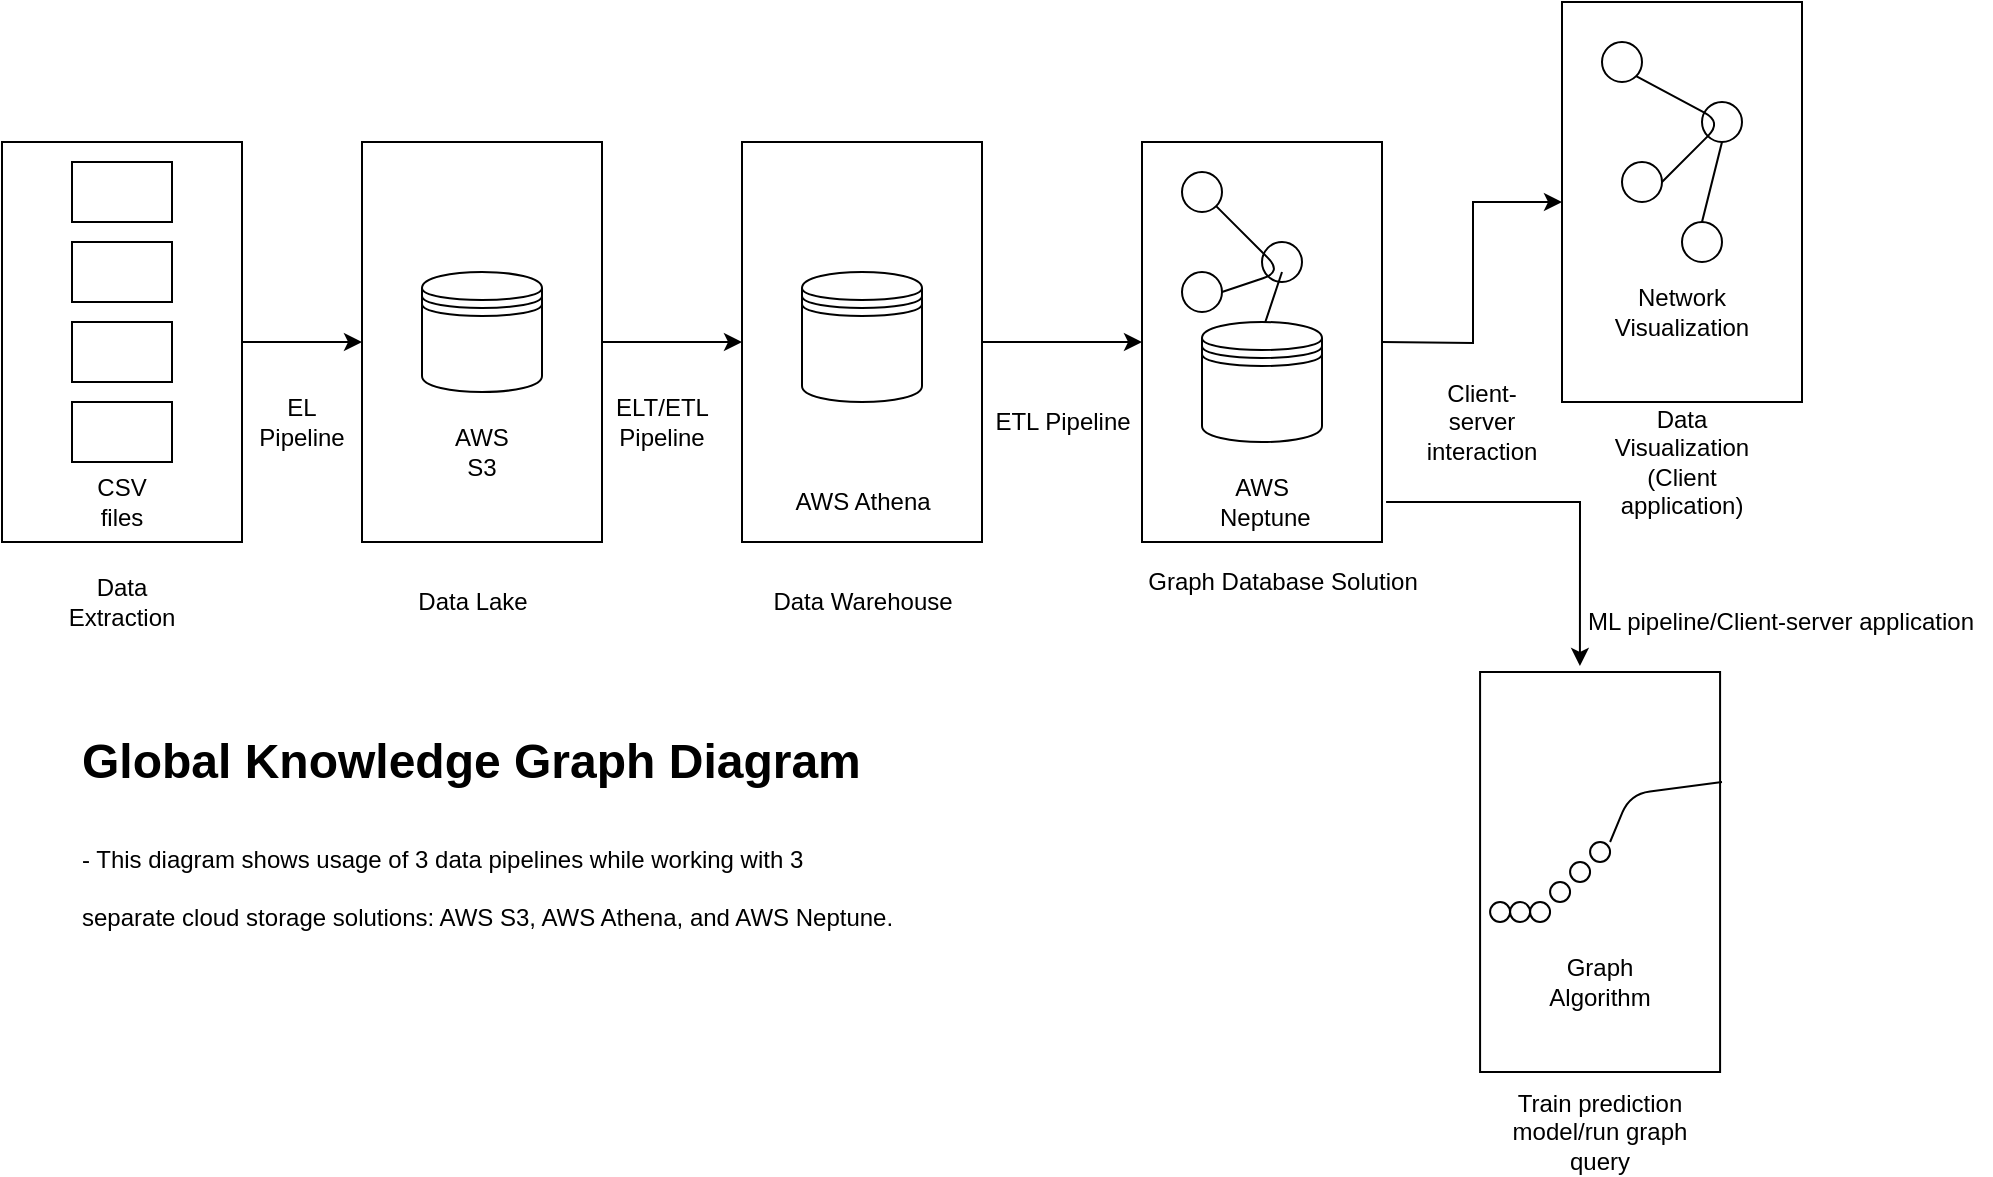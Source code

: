 <mxfile version="14.5.1" type="github">
  <diagram id="C5RBs43oDa-KdzZeNtuy" name="Page-1">
    <mxGraphModel dx="1538" dy="882" grid="1" gridSize="10" guides="1" tooltips="1" connect="1" arrows="1" fold="1" page="1" pageScale="1" pageWidth="827" pageHeight="1169" math="0" shadow="0">
      <root>
        <mxCell id="WIyWlLk6GJQsqaUBKTNV-0" />
        <mxCell id="WIyWlLk6GJQsqaUBKTNV-1" parent="WIyWlLk6GJQsqaUBKTNV-0" />
        <mxCell id="N45hfUq-R4wHVmBLOFnp-11" style="edgeStyle=orthogonalEdgeStyle;rounded=0;orthogonalLoop=1;jettySize=auto;html=1;exitX=1;exitY=0.5;exitDx=0;exitDy=0;entryX=0;entryY=0.5;entryDx=0;entryDy=0;" parent="WIyWlLk6GJQsqaUBKTNV-1" source="N45hfUq-R4wHVmBLOFnp-0" target="N45hfUq-R4wHVmBLOFnp-2" edge="1">
          <mxGeometry relative="1" as="geometry" />
        </mxCell>
        <mxCell id="N45hfUq-R4wHVmBLOFnp-0" value="" style="rounded=0;whiteSpace=wrap;html=1;" parent="WIyWlLk6GJQsqaUBKTNV-1" vertex="1">
          <mxGeometry y="80" width="120" height="200" as="geometry" />
        </mxCell>
        <mxCell id="N45hfUq-R4wHVmBLOFnp-1" value="Data Extraction" style="text;html=1;strokeColor=none;fillColor=none;align=center;verticalAlign=middle;whiteSpace=wrap;rounded=0;" parent="WIyWlLk6GJQsqaUBKTNV-1" vertex="1">
          <mxGeometry x="40" y="300" width="40" height="20" as="geometry" />
        </mxCell>
        <mxCell id="N45hfUq-R4wHVmBLOFnp-12" style="edgeStyle=orthogonalEdgeStyle;rounded=0;orthogonalLoop=1;jettySize=auto;html=1;entryX=0;entryY=0.5;entryDx=0;entryDy=0;" parent="WIyWlLk6GJQsqaUBKTNV-1" source="N45hfUq-R4wHVmBLOFnp-2" target="N45hfUq-R4wHVmBLOFnp-4" edge="1">
          <mxGeometry relative="1" as="geometry" />
        </mxCell>
        <mxCell id="N45hfUq-R4wHVmBLOFnp-2" value="" style="rounded=0;whiteSpace=wrap;html=1;" parent="WIyWlLk6GJQsqaUBKTNV-1" vertex="1">
          <mxGeometry x="180" y="80" width="120" height="200" as="geometry" />
        </mxCell>
        <mxCell id="N45hfUq-R4wHVmBLOFnp-3" value="Data Lake" style="text;html=1;align=center;verticalAlign=middle;resizable=0;points=[];autosize=1;" parent="WIyWlLk6GJQsqaUBKTNV-1" vertex="1">
          <mxGeometry x="200" y="300" width="70" height="20" as="geometry" />
        </mxCell>
        <mxCell id="N45hfUq-R4wHVmBLOFnp-13" style="edgeStyle=orthogonalEdgeStyle;rounded=0;orthogonalLoop=1;jettySize=auto;html=1;exitX=1;exitY=0.5;exitDx=0;exitDy=0;entryX=0;entryY=0.5;entryDx=0;entryDy=0;" parent="WIyWlLk6GJQsqaUBKTNV-1" source="N45hfUq-R4wHVmBLOFnp-4" target="MD2chpY2dom5KIBifKyu-8" edge="1">
          <mxGeometry relative="1" as="geometry">
            <mxPoint x="580" y="180" as="targetPoint" />
          </mxGeometry>
        </mxCell>
        <mxCell id="N45hfUq-R4wHVmBLOFnp-4" value="" style="rounded=0;whiteSpace=wrap;html=1;" parent="WIyWlLk6GJQsqaUBKTNV-1" vertex="1">
          <mxGeometry x="370" y="80" width="120" height="200" as="geometry" />
        </mxCell>
        <mxCell id="N45hfUq-R4wHVmBLOFnp-5" value="Data Warehouse" style="text;html=1;align=center;verticalAlign=middle;resizable=0;points=[];autosize=1;" parent="WIyWlLk6GJQsqaUBKTNV-1" vertex="1">
          <mxGeometry x="375" y="300" width="110" height="20" as="geometry" />
        </mxCell>
        <mxCell id="N45hfUq-R4wHVmBLOFnp-6" value="Data Visualization&lt;br&gt;(Client application)" style="text;html=1;strokeColor=none;fillColor=none;align=center;verticalAlign=middle;whiteSpace=wrap;rounded=0;" parent="WIyWlLk6GJQsqaUBKTNV-1" vertex="1">
          <mxGeometry x="820" y="230" width="40" height="20" as="geometry" />
        </mxCell>
        <mxCell id="7EM3Q13ccL1iFkEUcaBQ-0" style="edgeStyle=orthogonalEdgeStyle;rounded=0;orthogonalLoop=1;jettySize=auto;html=1;exitX=1.017;exitY=0.9;exitDx=0;exitDy=0;exitPerimeter=0;entryX=0.416;entryY=-0.015;entryDx=0;entryDy=0;entryPerimeter=0;" parent="WIyWlLk6GJQsqaUBKTNV-1" source="MD2chpY2dom5KIBifKyu-8" edge="1" target="7EM3Q13ccL1iFkEUcaBQ-1">
          <mxGeometry relative="1" as="geometry">
            <mxPoint x="980" y="180" as="targetPoint" />
          </mxGeometry>
        </mxCell>
        <mxCell id="N45hfUq-R4wHVmBLOFnp-7" value="" style="rounded=0;whiteSpace=wrap;html=1;" parent="WIyWlLk6GJQsqaUBKTNV-1" vertex="1">
          <mxGeometry x="780" y="10" width="120" height="200" as="geometry" />
        </mxCell>
        <mxCell id="N45hfUq-R4wHVmBLOFnp-15" value="" style="rounded=0;whiteSpace=wrap;html=1;" parent="WIyWlLk6GJQsqaUBKTNV-1" vertex="1">
          <mxGeometry x="35" y="90" width="50" height="30" as="geometry" />
        </mxCell>
        <mxCell id="N45hfUq-R4wHVmBLOFnp-16" value="" style="rounded=0;whiteSpace=wrap;html=1;" parent="WIyWlLk6GJQsqaUBKTNV-1" vertex="1">
          <mxGeometry x="35" y="130" width="50" height="30" as="geometry" />
        </mxCell>
        <mxCell id="N45hfUq-R4wHVmBLOFnp-17" value="" style="rounded=0;whiteSpace=wrap;html=1;" parent="WIyWlLk6GJQsqaUBKTNV-1" vertex="1">
          <mxGeometry x="35" y="170" width="50" height="30" as="geometry" />
        </mxCell>
        <mxCell id="N45hfUq-R4wHVmBLOFnp-18" value="" style="rounded=0;whiteSpace=wrap;html=1;" parent="WIyWlLk6GJQsqaUBKTNV-1" vertex="1">
          <mxGeometry x="35" y="210" width="50" height="30" as="geometry" />
        </mxCell>
        <mxCell id="N45hfUq-R4wHVmBLOFnp-19" value="CSV files" style="text;html=1;strokeColor=none;fillColor=none;align=center;verticalAlign=middle;whiteSpace=wrap;rounded=0;" parent="WIyWlLk6GJQsqaUBKTNV-1" vertex="1">
          <mxGeometry x="40" y="250" width="40" height="20" as="geometry" />
        </mxCell>
        <mxCell id="N45hfUq-R4wHVmBLOFnp-20" value="EL Pipeline" style="text;html=1;strokeColor=none;fillColor=none;align=center;verticalAlign=middle;whiteSpace=wrap;rounded=0;" parent="WIyWlLk6GJQsqaUBKTNV-1" vertex="1">
          <mxGeometry x="130" y="210" width="40" height="20" as="geometry" />
        </mxCell>
        <mxCell id="N45hfUq-R4wHVmBLOFnp-23" value="AWS Athena" style="text;html=1;align=center;verticalAlign=middle;resizable=0;points=[];autosize=1;" parent="WIyWlLk6GJQsqaUBKTNV-1" vertex="1">
          <mxGeometry x="390" y="250" width="80" height="20" as="geometry" />
        </mxCell>
        <mxCell id="N45hfUq-R4wHVmBLOFnp-37" value="ELT/ETL Pipeline" style="text;html=1;strokeColor=none;fillColor=none;align=center;verticalAlign=middle;whiteSpace=wrap;rounded=0;" parent="WIyWlLk6GJQsqaUBKTNV-1" vertex="1">
          <mxGeometry x="310" y="210" width="40" height="20" as="geometry" />
        </mxCell>
        <mxCell id="N45hfUq-R4wHVmBLOFnp-38" value="Client-server interaction" style="text;html=1;strokeColor=none;fillColor=none;align=center;verticalAlign=middle;whiteSpace=wrap;rounded=0;" parent="WIyWlLk6GJQsqaUBKTNV-1" vertex="1">
          <mxGeometry x="720" y="210" width="40" height="20" as="geometry" />
        </mxCell>
        <mxCell id="7EM3Q13ccL1iFkEUcaBQ-1" value="" style="rounded=0;whiteSpace=wrap;html=1;" parent="WIyWlLk6GJQsqaUBKTNV-1" vertex="1">
          <mxGeometry x="739.04" y="345" width="120" height="200" as="geometry" />
        </mxCell>
        <mxCell id="7EM3Q13ccL1iFkEUcaBQ-2" value="Train prediction model/run graph query" style="text;html=1;strokeColor=none;fillColor=none;align=center;verticalAlign=middle;whiteSpace=wrap;rounded=0;" parent="WIyWlLk6GJQsqaUBKTNV-1" vertex="1">
          <mxGeometry x="739.04" y="565" width="120" height="20" as="geometry" />
        </mxCell>
        <mxCell id="7EM3Q13ccL1iFkEUcaBQ-3" value="ML pipeline/Client-server application" style="text;html=1;align=center;verticalAlign=middle;resizable=0;points=[];autosize=1;" parent="WIyWlLk6GJQsqaUBKTNV-1" vertex="1">
          <mxGeometry x="784.04" y="310" width="210" height="20" as="geometry" />
        </mxCell>
        <mxCell id="7EM3Q13ccL1iFkEUcaBQ-7" value="" style="ellipse;whiteSpace=wrap;html=1;aspect=fixed;" parent="WIyWlLk6GJQsqaUBKTNV-1" vertex="1">
          <mxGeometry x="744.04" y="460" width="10" height="10" as="geometry" />
        </mxCell>
        <mxCell id="7EM3Q13ccL1iFkEUcaBQ-8" value="" style="ellipse;whiteSpace=wrap;html=1;aspect=fixed;" parent="WIyWlLk6GJQsqaUBKTNV-1" vertex="1">
          <mxGeometry x="794.04" y="430" width="10" height="10" as="geometry" />
        </mxCell>
        <mxCell id="7EM3Q13ccL1iFkEUcaBQ-9" value="" style="ellipse;whiteSpace=wrap;html=1;aspect=fixed;" parent="WIyWlLk6GJQsqaUBKTNV-1" vertex="1">
          <mxGeometry x="784.04" y="440" width="10" height="10" as="geometry" />
        </mxCell>
        <mxCell id="7EM3Q13ccL1iFkEUcaBQ-10" value="" style="ellipse;whiteSpace=wrap;html=1;aspect=fixed;" parent="WIyWlLk6GJQsqaUBKTNV-1" vertex="1">
          <mxGeometry x="774.04" y="450" width="10" height="10" as="geometry" />
        </mxCell>
        <mxCell id="7EM3Q13ccL1iFkEUcaBQ-11" value="" style="ellipse;whiteSpace=wrap;html=1;aspect=fixed;" parent="WIyWlLk6GJQsqaUBKTNV-1" vertex="1">
          <mxGeometry x="764.04" y="460" width="10" height="10" as="geometry" />
        </mxCell>
        <mxCell id="7EM3Q13ccL1iFkEUcaBQ-12" value="" style="ellipse;whiteSpace=wrap;html=1;aspect=fixed;" parent="WIyWlLk6GJQsqaUBKTNV-1" vertex="1">
          <mxGeometry x="754.04" y="460" width="10" height="10" as="geometry" />
        </mxCell>
        <mxCell id="7EM3Q13ccL1iFkEUcaBQ-22" value="" style="endArrow=none;html=1;" parent="WIyWlLk6GJQsqaUBKTNV-1" edge="1">
          <mxGeometry width="50" height="50" relative="1" as="geometry">
            <mxPoint x="804.04" y="430" as="sourcePoint" />
            <mxPoint x="860" y="400" as="targetPoint" />
            <Array as="points">
              <mxPoint x="814.04" y="406" />
            </Array>
          </mxGeometry>
        </mxCell>
        <mxCell id="7EM3Q13ccL1iFkEUcaBQ-23" value="" style="shape=datastore;whiteSpace=wrap;html=1;" parent="WIyWlLk6GJQsqaUBKTNV-1" vertex="1">
          <mxGeometry x="210" y="145" width="60" height="60" as="geometry" />
        </mxCell>
        <mxCell id="7EM3Q13ccL1iFkEUcaBQ-25" value="" style="ellipse;whiteSpace=wrap;html=1;aspect=fixed;" parent="WIyWlLk6GJQsqaUBKTNV-1" vertex="1">
          <mxGeometry x="800" y="30" width="20" height="20" as="geometry" />
        </mxCell>
        <mxCell id="7EM3Q13ccL1iFkEUcaBQ-26" value="" style="ellipse;whiteSpace=wrap;html=1;aspect=fixed;" parent="WIyWlLk6GJQsqaUBKTNV-1" vertex="1">
          <mxGeometry x="850" y="60" width="20" height="20" as="geometry" />
        </mxCell>
        <mxCell id="7EM3Q13ccL1iFkEUcaBQ-27" value="" style="ellipse;whiteSpace=wrap;html=1;aspect=fixed;" parent="WIyWlLk6GJQsqaUBKTNV-1" vertex="1">
          <mxGeometry x="810" y="90" width="20" height="20" as="geometry" />
        </mxCell>
        <mxCell id="7EM3Q13ccL1iFkEUcaBQ-28" value="" style="ellipse;whiteSpace=wrap;html=1;aspect=fixed;" parent="WIyWlLk6GJQsqaUBKTNV-1" vertex="1">
          <mxGeometry x="840" y="120" width="20" height="20" as="geometry" />
        </mxCell>
        <mxCell id="7EM3Q13ccL1iFkEUcaBQ-29" value="" style="endArrow=none;html=1;exitX=1;exitY=1;exitDx=0;exitDy=0;entryX=1;entryY=0.5;entryDx=0;entryDy=0;" parent="WIyWlLk6GJQsqaUBKTNV-1" source="7EM3Q13ccL1iFkEUcaBQ-25" target="7EM3Q13ccL1iFkEUcaBQ-27" edge="1">
          <mxGeometry width="50" height="50" relative="1" as="geometry">
            <mxPoint x="627.071" y="57.071" as="sourcePoint" />
            <mxPoint x="630" y="100" as="targetPoint" />
            <Array as="points">
              <mxPoint x="860" y="70" />
            </Array>
          </mxGeometry>
        </mxCell>
        <mxCell id="7EM3Q13ccL1iFkEUcaBQ-30" value="" style="endArrow=none;html=1;exitX=0.5;exitY=0;exitDx=0;exitDy=0;entryX=0.5;entryY=1;entryDx=0;entryDy=0;" parent="WIyWlLk6GJQsqaUBKTNV-1" source="7EM3Q13ccL1iFkEUcaBQ-28" target="7EM3Q13ccL1iFkEUcaBQ-26" edge="1">
          <mxGeometry width="50" height="50" relative="1" as="geometry">
            <mxPoint x="650" y="120" as="sourcePoint" />
            <mxPoint x="660" y="90" as="targetPoint" />
          </mxGeometry>
        </mxCell>
        <mxCell id="7EM3Q13ccL1iFkEUcaBQ-31" value="AWS S3" style="text;html=1;strokeColor=none;fillColor=none;align=center;verticalAlign=middle;whiteSpace=wrap;rounded=0;" parent="WIyWlLk6GJQsqaUBKTNV-1" vertex="1">
          <mxGeometry x="220" y="225" width="40" height="20" as="geometry" />
        </mxCell>
        <mxCell id="7EM3Q13ccL1iFkEUcaBQ-32" value="Network Visualization" style="text;html=1;strokeColor=none;fillColor=none;align=center;verticalAlign=middle;whiteSpace=wrap;rounded=0;" parent="WIyWlLk6GJQsqaUBKTNV-1" vertex="1">
          <mxGeometry x="820" y="155" width="40" height="20" as="geometry" />
        </mxCell>
        <mxCell id="7EM3Q13ccL1iFkEUcaBQ-33" value="Graph Algorithm" style="text;html=1;strokeColor=none;fillColor=none;align=center;verticalAlign=middle;whiteSpace=wrap;rounded=0;" parent="WIyWlLk6GJQsqaUBKTNV-1" vertex="1">
          <mxGeometry x="779.04" y="490" width="40" height="20" as="geometry" />
        </mxCell>
        <mxCell id="MD2chpY2dom5KIBifKyu-8" value="" style="rounded=0;whiteSpace=wrap;html=1;" vertex="1" parent="WIyWlLk6GJQsqaUBKTNV-1">
          <mxGeometry x="570" y="80" width="120" height="200" as="geometry" />
        </mxCell>
        <mxCell id="MD2chpY2dom5KIBifKyu-9" value="AWS &amp;nbsp;Neptune" style="text;html=1;strokeColor=none;fillColor=none;align=center;verticalAlign=middle;whiteSpace=wrap;rounded=0;" vertex="1" parent="WIyWlLk6GJQsqaUBKTNV-1">
          <mxGeometry x="610" y="250" width="40" height="20" as="geometry" />
        </mxCell>
        <mxCell id="N45hfUq-R4wHVmBLOFnp-24" value="" style="ellipse;whiteSpace=wrap;html=1;aspect=fixed;" parent="WIyWlLk6GJQsqaUBKTNV-1" vertex="1">
          <mxGeometry x="590" y="95" width="20" height="20" as="geometry" />
        </mxCell>
        <mxCell id="N45hfUq-R4wHVmBLOFnp-26" value="" style="ellipse;whiteSpace=wrap;html=1;aspect=fixed;" parent="WIyWlLk6GJQsqaUBKTNV-1" vertex="1">
          <mxGeometry x="590" y="145" width="20" height="20" as="geometry" />
        </mxCell>
        <mxCell id="N45hfUq-R4wHVmBLOFnp-27" value="" style="ellipse;whiteSpace=wrap;html=1;aspect=fixed;" parent="WIyWlLk6GJQsqaUBKTNV-1" vertex="1">
          <mxGeometry x="630" y="130" width="20" height="20" as="geometry" />
        </mxCell>
        <mxCell id="N45hfUq-R4wHVmBLOFnp-33" value="" style="endArrow=none;html=1;exitX=1;exitY=1;exitDx=0;exitDy=0;entryX=1;entryY=0.5;entryDx=0;entryDy=0;" parent="WIyWlLk6GJQsqaUBKTNV-1" source="N45hfUq-R4wHVmBLOFnp-24" target="N45hfUq-R4wHVmBLOFnp-26" edge="1">
          <mxGeometry width="50" height="50" relative="1" as="geometry">
            <mxPoint x="500" y="385" as="sourcePoint" />
            <mxPoint x="550" y="335" as="targetPoint" />
            <Array as="points">
              <mxPoint x="640" y="145" />
            </Array>
          </mxGeometry>
        </mxCell>
        <mxCell id="N45hfUq-R4wHVmBLOFnp-36" value="" style="endArrow=none;html=1;exitX=0.5;exitY=0;exitDx=0;exitDy=0;" parent="WIyWlLk6GJQsqaUBKTNV-1" edge="1">
          <mxGeometry width="50" height="50" relative="1" as="geometry">
            <mxPoint x="630" y="175" as="sourcePoint" />
            <mxPoint x="640" y="145" as="targetPoint" />
          </mxGeometry>
        </mxCell>
        <mxCell id="7EM3Q13ccL1iFkEUcaBQ-24" value="" style="shape=datastore;whiteSpace=wrap;html=1;" parent="WIyWlLk6GJQsqaUBKTNV-1" vertex="1">
          <mxGeometry x="600" y="170" width="60" height="60" as="geometry" />
        </mxCell>
        <mxCell id="MD2chpY2dom5KIBifKyu-10" value="" style="shape=datastore;whiteSpace=wrap;html=1;" vertex="1" parent="WIyWlLk6GJQsqaUBKTNV-1">
          <mxGeometry x="400" y="145" width="60" height="65" as="geometry" />
        </mxCell>
        <mxCell id="MD2chpY2dom5KIBifKyu-12" value="Graph Database Solution" style="text;html=1;align=center;verticalAlign=middle;resizable=0;points=[];autosize=1;" vertex="1" parent="WIyWlLk6GJQsqaUBKTNV-1">
          <mxGeometry x="565" y="290" width="150" height="20" as="geometry" />
        </mxCell>
        <mxCell id="MD2chpY2dom5KIBifKyu-13" value="ETL Pipeline" style="text;html=1;align=center;verticalAlign=middle;resizable=0;points=[];autosize=1;" vertex="1" parent="WIyWlLk6GJQsqaUBKTNV-1">
          <mxGeometry x="490" y="210" width="80" height="20" as="geometry" />
        </mxCell>
        <mxCell id="MD2chpY2dom5KIBifKyu-14" style="edgeStyle=orthogonalEdgeStyle;rounded=0;orthogonalLoop=1;jettySize=auto;html=1;entryX=0;entryY=0.5;entryDx=0;entryDy=0;" edge="1" parent="WIyWlLk6GJQsqaUBKTNV-1" target="N45hfUq-R4wHVmBLOFnp-7">
          <mxGeometry relative="1" as="geometry">
            <mxPoint x="690" y="180" as="sourcePoint" />
            <mxPoint x="580" y="190" as="targetPoint" />
          </mxGeometry>
        </mxCell>
        <mxCell id="MD2chpY2dom5KIBifKyu-16" value="&lt;h1&gt;Global Knowledge Graph Diagram&lt;/h1&gt;&lt;h1&gt;&lt;span style=&quot;font-size: 12px ; font-weight: normal&quot;&gt;- This diagram shows usage of 3 data pipelines while&amp;nbsp;working with 3 separate cloud storage solutions: AWS S3, AWS Athena, and AWS Neptune.&lt;/span&gt;&lt;/h1&gt;" style="text;html=1;strokeColor=none;fillColor=none;spacing=5;spacingTop=-20;whiteSpace=wrap;overflow=hidden;rounded=0;" vertex="1" parent="WIyWlLk6GJQsqaUBKTNV-1">
          <mxGeometry x="35" y="370" width="415" height="140" as="geometry" />
        </mxCell>
      </root>
    </mxGraphModel>
  </diagram>
</mxfile>
